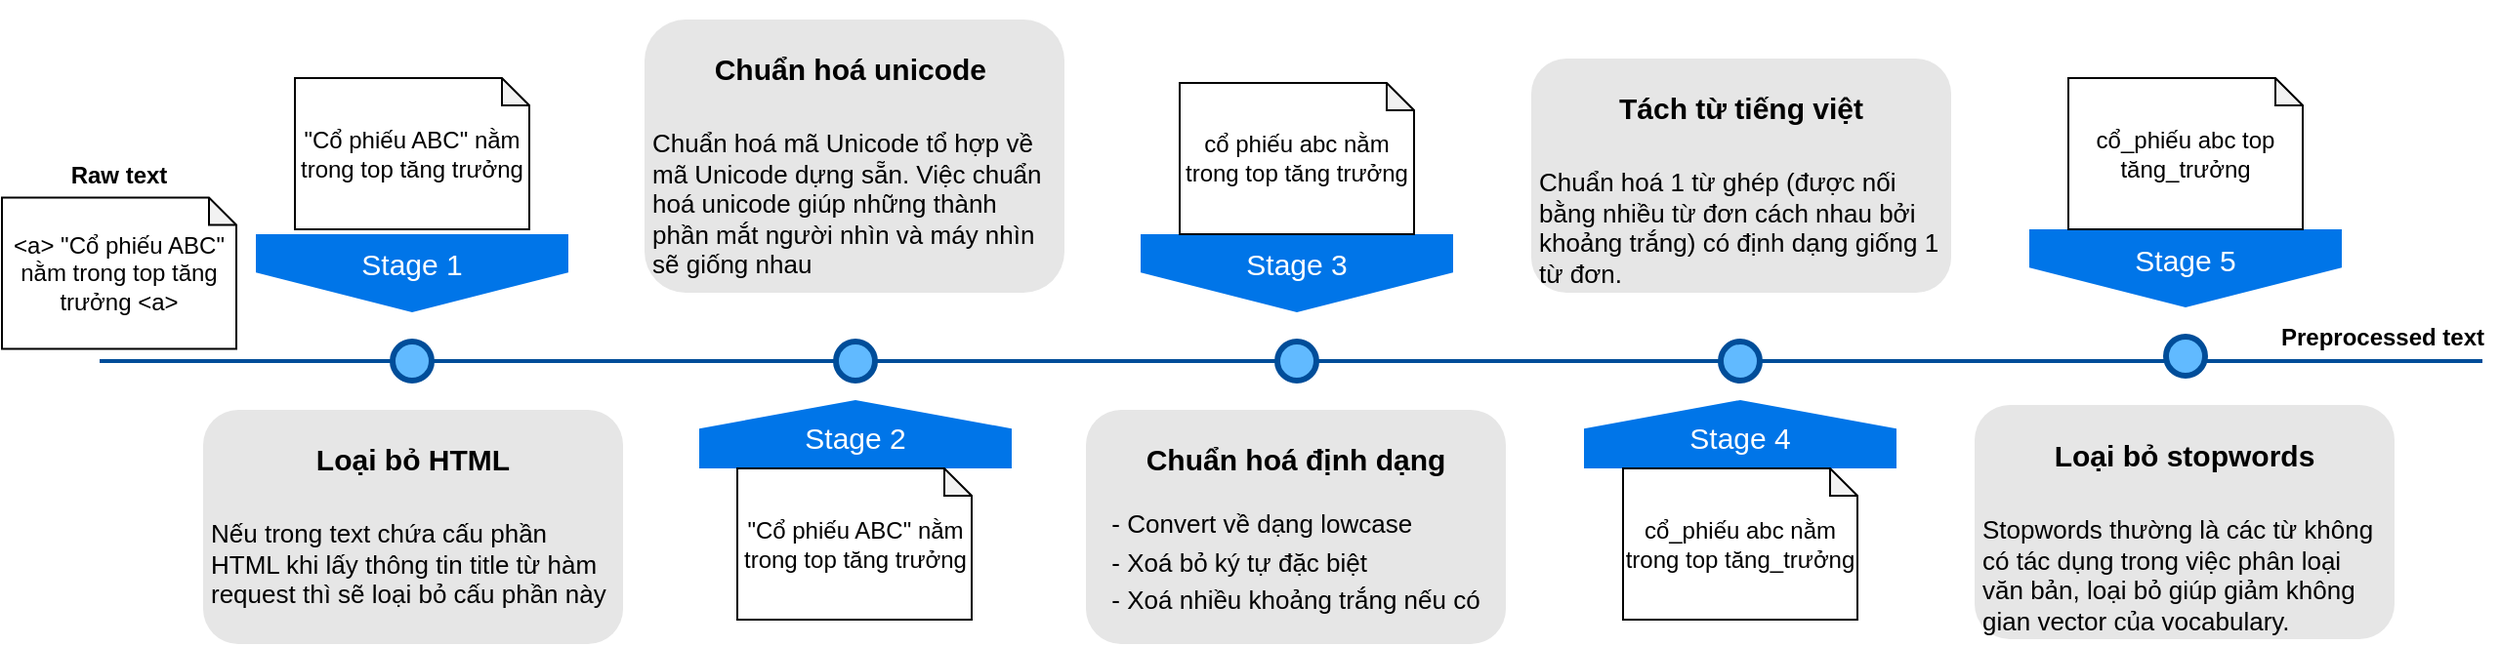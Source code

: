 <mxfile version="21.3.2" type="device">
  <diagram name="Page-1" id="82e54ff1-d628-8f03-85c4-9753963a91cd">
    <mxGraphModel dx="2534" dy="855" grid="1" gridSize="10" guides="1" tooltips="1" connect="1" arrows="1" fold="1" page="1" pageScale="1" pageWidth="1100" pageHeight="850" background="none" math="0" shadow="0">
      <root>
        <mxCell id="0" />
        <mxCell id="1" parent="0" />
        <mxCell id="4ec97bd9e5d20128-1" value="" style="line;strokeWidth=2;html=1;fillColor=none;fontSize=28;fontColor=#004D99;strokeColor=#004D99;" parent="1" vertex="1">
          <mxGeometry x="40" y="400" width="1220" height="10" as="geometry" />
        </mxCell>
        <mxCell id="4ec97bd9e5d20128-5" value="Stage 1" style="shape=offPageConnector;whiteSpace=wrap;html=1;fillColor=#0075E8;fontSize=15;fontColor=#FFFFFF;size=0.509;verticalAlign=top;strokeColor=none;" parent="1" vertex="1">
          <mxGeometry x="120" y="340" width="160" height="40" as="geometry" />
        </mxCell>
        <mxCell id="4ec97bd9e5d20128-6" value="&lt;span&gt;Stage 3&lt;/span&gt;" style="shape=offPageConnector;whiteSpace=wrap;html=1;fillColor=#0075E8;fontSize=15;fontColor=#FFFFFF;size=0.509;verticalAlign=top;strokeColor=none;" parent="1" vertex="1">
          <mxGeometry x="573" y="340" width="160" height="40" as="geometry" />
        </mxCell>
        <mxCell id="4ec97bd9e5d20128-7" value="&lt;span&gt;Stage 2&lt;/span&gt;" style="shape=offPageConnector;whiteSpace=wrap;html=1;fillColor=#0075E8;fontSize=15;fontColor=#FFFFFF;size=0.418;flipV=1;verticalAlign=bottom;strokeColor=none;spacingBottom=4;" parent="1" vertex="1">
          <mxGeometry x="347" y="425" width="160" height="35" as="geometry" />
        </mxCell>
        <mxCell id="4ec97bd9e5d20128-8" value="&lt;span&gt;Stage 4&lt;/span&gt;" style="shape=offPageConnector;whiteSpace=wrap;html=1;fillColor=#0075E8;fontSize=15;fontColor=#FFFFFF;size=0.418;flipV=1;verticalAlign=bottom;strokeColor=none;spacingBottom=4;" parent="1" vertex="1">
          <mxGeometry x="800" y="425" width="160" height="35" as="geometry" />
        </mxCell>
        <mxCell id="4ec97bd9e5d20128-9" value="" style="ellipse;whiteSpace=wrap;html=1;fillColor=#61BAFF;fontSize=28;fontColor=#004D99;strokeWidth=3;strokeColor=#004D99;" parent="1" vertex="1">
          <mxGeometry x="190" y="395" width="20" height="20" as="geometry" />
        </mxCell>
        <mxCell id="4ec97bd9e5d20128-10" value="" style="ellipse;whiteSpace=wrap;html=1;fillColor=#61BAFF;fontSize=28;fontColor=#004D99;strokeWidth=3;strokeColor=#004D99;" parent="1" vertex="1">
          <mxGeometry x="417" y="395" width="20" height="20" as="geometry" />
        </mxCell>
        <mxCell id="4ec97bd9e5d20128-11" value="" style="ellipse;whiteSpace=wrap;html=1;fillColor=#61BAFF;fontSize=28;fontColor=#004D99;strokeWidth=3;strokeColor=#004D99;" parent="1" vertex="1">
          <mxGeometry x="643" y="395" width="20" height="20" as="geometry" />
        </mxCell>
        <mxCell id="4ec97bd9e5d20128-13" value="" style="ellipse;whiteSpace=wrap;html=1;fillColor=#61BAFF;fontSize=28;fontColor=#004D99;strokeWidth=3;strokeColor=#004D99;" parent="1" vertex="1">
          <mxGeometry x="870" y="395" width="20" height="20" as="geometry" />
        </mxCell>
        <mxCell id="4ec97bd9e5d20128-14" value="&lt;h1&gt;&lt;font style=&quot;font-size: 15px;&quot;&gt;Loại bỏ HTML&lt;/font&gt;&lt;/h1&gt;&lt;p style=&quot;text-align: left;&quot;&gt;Nếu trong text chứa cấu phần HTML khi lấy thông tin title từ hàm request thì sẽ loại bỏ cấu phần này&lt;/p&gt;" style="text;html=1;spacing=5;spacingTop=-20;whiteSpace=wrap;overflow=hidden;strokeColor=none;strokeWidth=3;fillColor=#E6E6E6;fontSize=13;fontColor=#000000;align=center;rounded=1;" parent="1" vertex="1">
          <mxGeometry x="93" y="430" width="215" height="120" as="geometry" />
        </mxCell>
        <mxCell id="4ec97bd9e5d20128-16" value="&lt;h1&gt;&lt;font style=&quot;font-size: 15px;&quot;&gt;Chuẩn hoá unicode&amp;nbsp;&lt;/font&gt;&lt;/h1&gt;&lt;p style=&quot;text-align: left;&quot;&gt;Chuẩn hoá mã Unicode tổ hợp về mã Unicode dựng sẵn. Việc chuẩn hoá unicode giúp những thành phần mắt người nhìn và máy nhìn sẽ giống nhau&amp;nbsp;&lt;/p&gt;" style="text;html=1;spacing=5;spacingTop=-20;whiteSpace=wrap;overflow=hidden;strokeColor=none;strokeWidth=3;fillColor=#E6E6E6;fontSize=13;fontColor=#000000;align=center;rounded=1;" parent="1" vertex="1">
          <mxGeometry x="319" y="230" width="215" height="140" as="geometry" />
        </mxCell>
        <mxCell id="4ec97bd9e5d20128-17" value="&lt;h1&gt;&lt;font style=&quot;font-size: 15px;&quot;&gt;Chuẩn hoá định dạng&lt;/font&gt;&lt;/h1&gt;&lt;p style=&quot;text-align: left; line-height: 50%;&quot;&gt;- Convert về dạng lowcase&lt;/p&gt;&lt;p style=&quot;text-align: left; line-height: 50%;&quot;&gt;- Xoá bỏ ký tự đặc biệt&lt;/p&gt;&lt;p style=&quot;text-align: left; line-height: 50%;&quot;&gt;- Xoá nhiều khoảng trắng nếu có&lt;/p&gt;" style="text;html=1;spacing=5;spacingTop=-20;whiteSpace=wrap;overflow=hidden;strokeColor=none;strokeWidth=3;fillColor=#E6E6E6;fontSize=13;fontColor=#000000;align=center;rounded=1;" parent="1" vertex="1">
          <mxGeometry x="545" y="430" width="215" height="120" as="geometry" />
        </mxCell>
        <mxCell id="4ec97bd9e5d20128-18" value="&lt;h1&gt;&lt;font style=&quot;font-size: 15px;&quot;&gt;Tách từ tiếng việt&lt;/font&gt;&lt;/h1&gt;&lt;p style=&quot;text-align: left;&quot;&gt;Chuẩn hoá 1 từ ghép (được nối bằng nhiều từ đơn cách nhau bởi khoảng trắng) có định dạng giống 1 từ đơn.&amp;nbsp;&lt;/p&gt;" style="text;html=1;spacing=5;spacingTop=-20;whiteSpace=wrap;overflow=hidden;strokeColor=none;strokeWidth=3;fillColor=#E6E6E6;fontSize=13;fontColor=#000000;align=center;rounded=1;" parent="1" vertex="1">
          <mxGeometry x="773" y="250" width="215" height="120" as="geometry" />
        </mxCell>
        <mxCell id="7z4ZA3ZwPVsXslvGEEqz-1" value="&lt;span&gt;Stage 5&lt;/span&gt;" style="shape=offPageConnector;whiteSpace=wrap;html=1;fillColor=#0075E8;fontSize=15;fontColor=#FFFFFF;size=0.509;verticalAlign=top;strokeColor=none;" vertex="1" parent="1">
          <mxGeometry x="1028" y="337.5" width="160" height="40" as="geometry" />
        </mxCell>
        <mxCell id="7z4ZA3ZwPVsXslvGEEqz-2" value="" style="ellipse;whiteSpace=wrap;html=1;fillColor=#61BAFF;fontSize=28;fontColor=#004D99;strokeWidth=3;strokeColor=#004D99;" vertex="1" parent="1">
          <mxGeometry x="1098" y="392.5" width="20" height="20" as="geometry" />
        </mxCell>
        <mxCell id="7z4ZA3ZwPVsXslvGEEqz-3" value="&lt;h1&gt;&lt;font style=&quot;font-size: 15px;&quot;&gt;Loại bỏ stopwords&lt;/font&gt;&lt;/h1&gt;&lt;p style=&quot;text-align: left;&quot;&gt;Stopwords thường là các từ không có tác dụng trong việc phân loại văn bản, loại bỏ giúp giảm không gian vector của vocabulary.&lt;/p&gt;" style="text;html=1;spacing=5;spacingTop=-20;whiteSpace=wrap;overflow=hidden;strokeColor=none;strokeWidth=3;fillColor=#E6E6E6;fontSize=13;fontColor=#000000;align=center;rounded=1;" vertex="1" parent="1">
          <mxGeometry x="1000" y="427.5" width="215" height="120" as="geometry" />
        </mxCell>
        <mxCell id="7z4ZA3ZwPVsXslvGEEqz-4" value="Raw text" style="text;html=1;strokeColor=none;fillColor=none;align=center;verticalAlign=middle;whiteSpace=wrap;rounded=0;fontStyle=1" vertex="1" parent="1">
          <mxGeometry x="10" y="295" width="80" height="30" as="geometry" />
        </mxCell>
        <mxCell id="7z4ZA3ZwPVsXslvGEEqz-5" value="Preprocessed text" style="text;html=1;strokeColor=none;fillColor=none;align=center;verticalAlign=middle;whiteSpace=wrap;rounded=0;fontStyle=1" vertex="1" parent="1">
          <mxGeometry x="1150" y="377.5" width="118" height="30" as="geometry" />
        </mxCell>
        <mxCell id="7z4ZA3ZwPVsXslvGEEqz-6" value="&quot;Cổ phiếu ABC&quot; nằm trong top tăng trưởng" style="shape=note;whiteSpace=wrap;html=1;backgroundOutline=1;darkOpacity=0.05;size=14;" vertex="1" parent="1">
          <mxGeometry x="140" y="260" width="120" height="77.5" as="geometry" />
        </mxCell>
        <mxCell id="7z4ZA3ZwPVsXslvGEEqz-7" value="&quot;Cổ phiếu ABC&quot; nằm trong top tăng trưởng" style="shape=note;whiteSpace=wrap;html=1;backgroundOutline=1;darkOpacity=0.05;size=14;" vertex="1" parent="1">
          <mxGeometry x="366.5" y="460" width="120" height="77.5" as="geometry" />
        </mxCell>
        <mxCell id="7z4ZA3ZwPVsXslvGEEqz-8" value="&amp;lt;a&amp;gt; &quot;Cổ phiếu ABC&quot; nằm trong top tăng trưởng &amp;lt;a&amp;gt;" style="shape=note;whiteSpace=wrap;html=1;backgroundOutline=1;darkOpacity=0.05;size=14;" vertex="1" parent="1">
          <mxGeometry x="-10" y="321.25" width="120" height="77.5" as="geometry" />
        </mxCell>
        <mxCell id="7z4ZA3ZwPVsXslvGEEqz-9" value="cổ phiếu abc nằm trong top tăng trưởng" style="shape=note;whiteSpace=wrap;html=1;backgroundOutline=1;darkOpacity=0.05;size=14;" vertex="1" parent="1">
          <mxGeometry x="593" y="262.5" width="120" height="77.5" as="geometry" />
        </mxCell>
        <mxCell id="7z4ZA3ZwPVsXslvGEEqz-10" value="cổ_phiếu abc nằm trong top tăng_trưởng" style="shape=note;whiteSpace=wrap;html=1;backgroundOutline=1;darkOpacity=0.05;size=14;" vertex="1" parent="1">
          <mxGeometry x="820" y="460" width="120" height="77.5" as="geometry" />
        </mxCell>
        <mxCell id="7z4ZA3ZwPVsXslvGEEqz-11" value="cổ_phiếu abc top tăng_trưởng" style="shape=note;whiteSpace=wrap;html=1;backgroundOutline=1;darkOpacity=0.05;size=14;" vertex="1" parent="1">
          <mxGeometry x="1048" y="260" width="120" height="77.5" as="geometry" />
        </mxCell>
      </root>
    </mxGraphModel>
  </diagram>
</mxfile>
